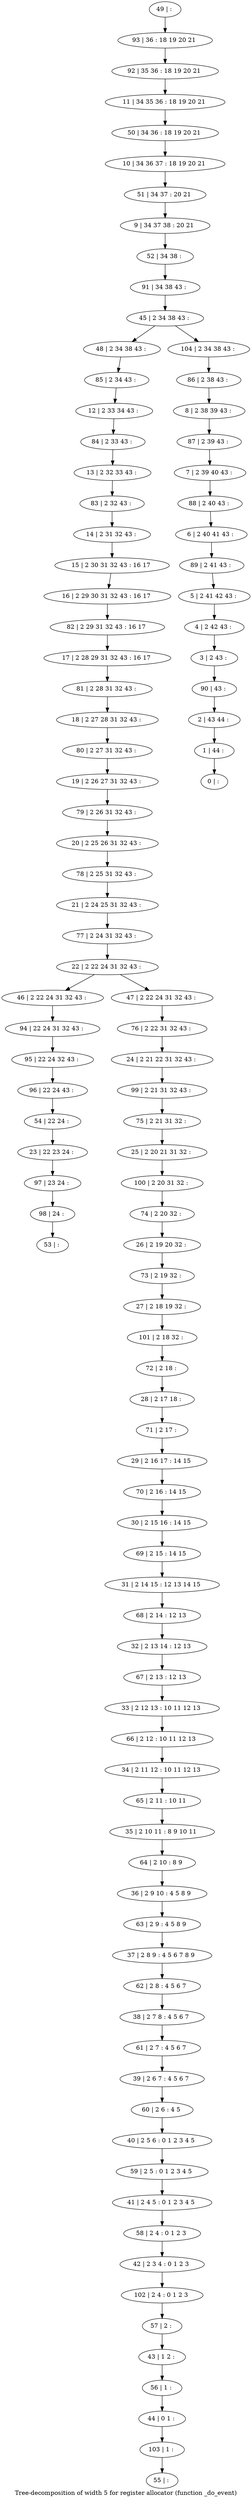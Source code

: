 digraph G {
graph [label="Tree-decomposition of width 5 for register allocator (function _do_event)"]
0[label="0 | : "];
1[label="1 | 44 : "];
2[label="2 | 43 44 : "];
3[label="3 | 2 43 : "];
4[label="4 | 2 42 43 : "];
5[label="5 | 2 41 42 43 : "];
6[label="6 | 2 40 41 43 : "];
7[label="7 | 2 39 40 43 : "];
8[label="8 | 2 38 39 43 : "];
9[label="9 | 34 37 38 : 20 21 "];
10[label="10 | 34 36 37 : 18 19 20 21 "];
11[label="11 | 34 35 36 : 18 19 20 21 "];
12[label="12 | 2 33 34 43 : "];
13[label="13 | 2 32 33 43 : "];
14[label="14 | 2 31 32 43 : "];
15[label="15 | 2 30 31 32 43 : 16 17 "];
16[label="16 | 2 29 30 31 32 43 : 16 17 "];
17[label="17 | 2 28 29 31 32 43 : 16 17 "];
18[label="18 | 2 27 28 31 32 43 : "];
19[label="19 | 2 26 27 31 32 43 : "];
20[label="20 | 2 25 26 31 32 43 : "];
21[label="21 | 2 24 25 31 32 43 : "];
22[label="22 | 2 22 24 31 32 43 : "];
23[label="23 | 22 23 24 : "];
24[label="24 | 2 21 22 31 32 43 : "];
25[label="25 | 2 20 21 31 32 : "];
26[label="26 | 2 19 20 32 : "];
27[label="27 | 2 18 19 32 : "];
28[label="28 | 2 17 18 : "];
29[label="29 | 2 16 17 : 14 15 "];
30[label="30 | 2 15 16 : 14 15 "];
31[label="31 | 2 14 15 : 12 13 14 15 "];
32[label="32 | 2 13 14 : 12 13 "];
33[label="33 | 2 12 13 : 10 11 12 13 "];
34[label="34 | 2 11 12 : 10 11 12 13 "];
35[label="35 | 2 10 11 : 8 9 10 11 "];
36[label="36 | 2 9 10 : 4 5 8 9 "];
37[label="37 | 2 8 9 : 4 5 6 7 8 9 "];
38[label="38 | 2 7 8 : 4 5 6 7 "];
39[label="39 | 2 6 7 : 4 5 6 7 "];
40[label="40 | 2 5 6 : 0 1 2 3 4 5 "];
41[label="41 | 2 4 5 : 0 1 2 3 4 5 "];
42[label="42 | 2 3 4 : 0 1 2 3 "];
43[label="43 | 1 2 : "];
44[label="44 | 0 1 : "];
45[label="45 | 2 34 38 43 : "];
46[label="46 | 2 22 24 31 32 43 : "];
47[label="47 | 2 22 24 31 32 43 : "];
48[label="48 | 2 34 38 43 : "];
49[label="49 | : "];
50[label="50 | 34 36 : 18 19 20 21 "];
51[label="51 | 34 37 : 20 21 "];
52[label="52 | 34 38 : "];
53[label="53 | : "];
54[label="54 | 22 24 : "];
55[label="55 | : "];
56[label="56 | 1 : "];
57[label="57 | 2 : "];
58[label="58 | 2 4 : 0 1 2 3 "];
59[label="59 | 2 5 : 0 1 2 3 4 5 "];
60[label="60 | 2 6 : 4 5 "];
61[label="61 | 2 7 : 4 5 6 7 "];
62[label="62 | 2 8 : 4 5 6 7 "];
63[label="63 | 2 9 : 4 5 8 9 "];
64[label="64 | 2 10 : 8 9 "];
65[label="65 | 2 11 : 10 11 "];
66[label="66 | 2 12 : 10 11 12 13 "];
67[label="67 | 2 13 : 12 13 "];
68[label="68 | 2 14 : 12 13 "];
69[label="69 | 2 15 : 14 15 "];
70[label="70 | 2 16 : 14 15 "];
71[label="71 | 2 17 : "];
72[label="72 | 2 18 : "];
73[label="73 | 2 19 32 : "];
74[label="74 | 2 20 32 : "];
75[label="75 | 2 21 31 32 : "];
76[label="76 | 2 22 31 32 43 : "];
77[label="77 | 2 24 31 32 43 : "];
78[label="78 | 2 25 31 32 43 : "];
79[label="79 | 2 26 31 32 43 : "];
80[label="80 | 2 27 31 32 43 : "];
81[label="81 | 2 28 31 32 43 : "];
82[label="82 | 2 29 31 32 43 : 16 17 "];
83[label="83 | 2 32 43 : "];
84[label="84 | 2 33 43 : "];
85[label="85 | 2 34 43 : "];
86[label="86 | 2 38 43 : "];
87[label="87 | 2 39 43 : "];
88[label="88 | 2 40 43 : "];
89[label="89 | 2 41 43 : "];
90[label="90 | 43 : "];
91[label="91 | 34 38 43 : "];
92[label="92 | 35 36 : 18 19 20 21 "];
93[label="93 | 36 : 18 19 20 21 "];
94[label="94 | 22 24 31 32 43 : "];
95[label="95 | 22 24 32 43 : "];
96[label="96 | 22 24 43 : "];
97[label="97 | 23 24 : "];
98[label="98 | 24 : "];
99[label="99 | 2 21 31 32 43 : "];
100[label="100 | 2 20 31 32 : "];
101[label="101 | 2 18 32 : "];
102[label="102 | 2 4 : 0 1 2 3 "];
103[label="103 | 1 : "];
104[label="104 | 2 34 38 43 : "];
14->15 ;
15->16 ;
22->46 ;
22->47 ;
54->23 ;
56->44 ;
43->56 ;
57->43 ;
58->42 ;
41->58 ;
59->41 ;
40->59 ;
60->40 ;
39->60 ;
61->39 ;
38->61 ;
62->38 ;
37->62 ;
63->37 ;
36->63 ;
64->36 ;
35->64 ;
65->35 ;
34->65 ;
66->34 ;
33->66 ;
67->33 ;
32->67 ;
68->32 ;
31->68 ;
69->31 ;
30->69 ;
70->30 ;
29->70 ;
71->29 ;
28->71 ;
72->28 ;
73->27 ;
26->73 ;
74->26 ;
75->25 ;
76->24 ;
47->76 ;
77->22 ;
21->77 ;
78->21 ;
20->78 ;
79->20 ;
19->79 ;
80->19 ;
18->80 ;
81->18 ;
17->81 ;
82->17 ;
16->82 ;
83->14 ;
13->83 ;
84->13 ;
12->84 ;
85->12 ;
48->85 ;
46->94 ;
94->95 ;
96->54 ;
95->96 ;
23->97 ;
98->53 ;
97->98 ;
99->75 ;
24->99 ;
100->74 ;
25->100 ;
101->72 ;
27->101 ;
102->57 ;
42->102 ;
103->55 ;
44->103 ;
49->93 ;
93->92 ;
92->11 ;
11->50 ;
50->10 ;
10->51 ;
51->9 ;
9->52 ;
52->91 ;
91->45 ;
86->8 ;
8->87 ;
87->7 ;
7->88 ;
88->6 ;
6->89 ;
89->5 ;
5->4 ;
4->3 ;
3->90 ;
90->2 ;
2->1 ;
1->0 ;
104->86 ;
45->48 ;
45->104 ;
}
